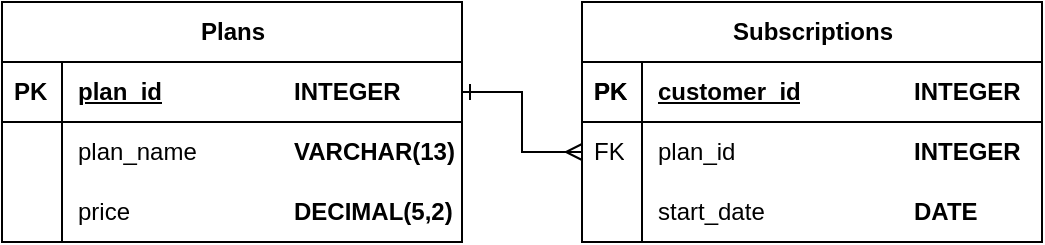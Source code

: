 <mxfile version="22.1.7" type="google">
  <diagram name="Página-1" id="TymgGsW29XWCMtCsAy5k">
    <mxGraphModel grid="1" page="1" gridSize="10" guides="1" tooltips="1" connect="1" arrows="1" fold="1" pageScale="1" pageWidth="827" pageHeight="1169" math="0" shadow="0">
      <root>
        <mxCell id="0" />
        <mxCell id="1" parent="0" />
        <mxCell id="Sk9jBVQQrTzFYBsmuePe-25" value="Plans" style="shape=table;startSize=30;container=1;collapsible=1;childLayout=tableLayout;fixedRows=1;rowLines=0;fontStyle=1;align=center;resizeLast=1;html=1;verticalAlign=middle;spacingLeft=4;spacingRight=4;fontFamily=Helvetica;fontSize=12;fontColor=default;fillColor=none;gradientColor=none;" vertex="1" parent="1">
          <mxGeometry x="80" y="280" width="230" height="120" as="geometry">
            <mxRectangle x="80" y="280" width="80" height="30" as="alternateBounds" />
          </mxGeometry>
        </mxCell>
        <mxCell id="Sk9jBVQQrTzFYBsmuePe-26" value="" style="shape=tableRow;horizontal=0;startSize=0;swimlaneHead=0;swimlaneBody=0;fillColor=none;collapsible=0;dropTarget=0;points=[[0,0.5],[1,0.5]];portConstraint=eastwest;top=0;left=0;right=0;bottom=1;align=left;verticalAlign=middle;spacingLeft=4;spacingRight=4;fontFamily=Helvetica;fontSize=12;fontColor=default;html=1;" vertex="1" parent="Sk9jBVQQrTzFYBsmuePe-25">
          <mxGeometry y="30" width="230" height="30" as="geometry" />
        </mxCell>
        <mxCell id="Sk9jBVQQrTzFYBsmuePe-27" value="PK" style="shape=partialRectangle;connectable=0;fillColor=none;top=0;left=0;bottom=0;right=0;fontStyle=1;overflow=hidden;whiteSpace=wrap;html=1;align=left;verticalAlign=middle;spacingLeft=4;spacingRight=4;fontFamily=Helvetica;fontSize=12;fontColor=default;" vertex="1" parent="Sk9jBVQQrTzFYBsmuePe-26">
          <mxGeometry width="30" height="30" as="geometry">
            <mxRectangle width="30" height="30" as="alternateBounds" />
          </mxGeometry>
        </mxCell>
        <mxCell id="Sk9jBVQQrTzFYBsmuePe-28" value="plan_id" style="shape=partialRectangle;connectable=0;fillColor=none;top=0;left=0;bottom=0;right=0;align=left;spacingLeft=6;fontStyle=5;overflow=hidden;whiteSpace=wrap;html=1;verticalAlign=middle;spacingRight=4;fontFamily=Helvetica;fontSize=12;fontColor=default;" vertex="1" parent="Sk9jBVQQrTzFYBsmuePe-26">
          <mxGeometry x="30" width="200" height="30" as="geometry">
            <mxRectangle width="200" height="30" as="alternateBounds" />
          </mxGeometry>
        </mxCell>
        <mxCell id="Sk9jBVQQrTzFYBsmuePe-29" value="" style="shape=tableRow;horizontal=0;startSize=0;swimlaneHead=0;swimlaneBody=0;fillColor=none;collapsible=0;dropTarget=0;points=[[0,0.5],[1,0.5]];portConstraint=eastwest;top=0;left=0;right=0;bottom=0;align=left;verticalAlign=middle;spacingLeft=4;spacingRight=4;fontFamily=Helvetica;fontSize=12;fontColor=default;html=1;" vertex="1" parent="Sk9jBVQQrTzFYBsmuePe-25">
          <mxGeometry y="60" width="230" height="30" as="geometry" />
        </mxCell>
        <mxCell id="Sk9jBVQQrTzFYBsmuePe-30" value="" style="shape=partialRectangle;connectable=0;fillColor=none;top=0;left=0;bottom=0;right=0;editable=1;overflow=hidden;whiteSpace=wrap;html=1;align=left;verticalAlign=middle;spacingLeft=4;spacingRight=4;fontFamily=Helvetica;fontSize=12;fontColor=default;" vertex="1" parent="Sk9jBVQQrTzFYBsmuePe-29">
          <mxGeometry width="30" height="30" as="geometry">
            <mxRectangle width="30" height="30" as="alternateBounds" />
          </mxGeometry>
        </mxCell>
        <mxCell id="Sk9jBVQQrTzFYBsmuePe-31" value="plan_name" style="shape=partialRectangle;connectable=0;fillColor=none;top=0;left=0;bottom=0;right=0;align=left;spacingLeft=6;overflow=hidden;whiteSpace=wrap;html=1;verticalAlign=middle;spacingRight=4;fontFamily=Helvetica;fontSize=12;fontColor=default;" vertex="1" parent="Sk9jBVQQrTzFYBsmuePe-29">
          <mxGeometry x="30" width="200" height="30" as="geometry">
            <mxRectangle width="200" height="30" as="alternateBounds" />
          </mxGeometry>
        </mxCell>
        <mxCell id="Sk9jBVQQrTzFYBsmuePe-32" value="" style="shape=tableRow;horizontal=0;startSize=0;swimlaneHead=0;swimlaneBody=0;fillColor=none;collapsible=0;dropTarget=0;points=[[0,0.5],[1,0.5]];portConstraint=eastwest;top=0;left=0;right=0;bottom=0;align=left;verticalAlign=middle;spacingLeft=4;spacingRight=4;fontFamily=Helvetica;fontSize=12;fontColor=default;html=1;" vertex="1" parent="Sk9jBVQQrTzFYBsmuePe-25">
          <mxGeometry y="90" width="230" height="30" as="geometry" />
        </mxCell>
        <mxCell id="Sk9jBVQQrTzFYBsmuePe-33" value="" style="shape=partialRectangle;connectable=0;fillColor=none;top=0;left=0;bottom=0;right=0;editable=1;overflow=hidden;whiteSpace=wrap;html=1;align=left;verticalAlign=middle;spacingLeft=4;spacingRight=4;fontFamily=Helvetica;fontSize=12;fontColor=default;" vertex="1" parent="Sk9jBVQQrTzFYBsmuePe-32">
          <mxGeometry width="30" height="30" as="geometry">
            <mxRectangle width="30" height="30" as="alternateBounds" />
          </mxGeometry>
        </mxCell>
        <mxCell id="Sk9jBVQQrTzFYBsmuePe-34" value="price" style="shape=partialRectangle;connectable=0;fillColor=none;top=0;left=0;bottom=0;right=0;align=left;spacingLeft=6;overflow=hidden;whiteSpace=wrap;html=1;verticalAlign=middle;spacingRight=4;fontFamily=Helvetica;fontSize=12;fontColor=default;" vertex="1" parent="Sk9jBVQQrTzFYBsmuePe-32">
          <mxGeometry x="30" width="200" height="30" as="geometry">
            <mxRectangle width="200" height="30" as="alternateBounds" />
          </mxGeometry>
        </mxCell>
        <mxCell id="Sk9jBVQQrTzFYBsmuePe-38" value="Subscriptions" style="shape=table;startSize=30;container=1;collapsible=1;childLayout=tableLayout;fixedRows=1;rowLines=0;fontStyle=1;align=center;resizeLast=1;html=1;verticalAlign=middle;spacingLeft=4;spacingRight=4;fontFamily=Helvetica;fontSize=12;fontColor=default;fillColor=none;gradientColor=none;" vertex="1" parent="1">
          <mxGeometry x="370" y="280" width="230" height="120" as="geometry" />
        </mxCell>
        <mxCell id="Sk9jBVQQrTzFYBsmuePe-39" value="" style="shape=tableRow;horizontal=0;startSize=0;swimlaneHead=0;swimlaneBody=0;fillColor=none;collapsible=0;dropTarget=0;points=[[0,0.5],[1,0.5]];portConstraint=eastwest;top=0;left=0;right=0;bottom=1;align=left;verticalAlign=middle;spacingLeft=4;spacingRight=4;fontFamily=Helvetica;fontSize=12;fontColor=default;html=1;" vertex="1" parent="Sk9jBVQQrTzFYBsmuePe-38">
          <mxGeometry y="30" width="230" height="30" as="geometry" />
        </mxCell>
        <mxCell id="Sk9jBVQQrTzFYBsmuePe-40" value="PK" style="shape=partialRectangle;connectable=0;fillColor=none;top=0;left=0;bottom=0;right=0;fontStyle=1;overflow=hidden;whiteSpace=wrap;html=1;align=left;verticalAlign=middle;spacingLeft=4;spacingRight=4;fontFamily=Helvetica;fontSize=12;fontColor=default;" vertex="1" parent="Sk9jBVQQrTzFYBsmuePe-39">
          <mxGeometry width="30" height="30" as="geometry">
            <mxRectangle width="30" height="30" as="alternateBounds" />
          </mxGeometry>
        </mxCell>
        <mxCell id="Sk9jBVQQrTzFYBsmuePe-41" value="customer_id" style="shape=partialRectangle;connectable=0;fillColor=none;top=0;left=0;bottom=0;right=0;align=left;spacingLeft=6;fontStyle=5;overflow=hidden;whiteSpace=wrap;html=1;verticalAlign=middle;spacingRight=4;fontFamily=Helvetica;fontSize=12;fontColor=default;" vertex="1" parent="Sk9jBVQQrTzFYBsmuePe-39">
          <mxGeometry x="30" width="200" height="30" as="geometry">
            <mxRectangle width="200" height="30" as="alternateBounds" />
          </mxGeometry>
        </mxCell>
        <mxCell id="Sk9jBVQQrTzFYBsmuePe-42" value="" style="shape=tableRow;horizontal=0;startSize=0;swimlaneHead=0;swimlaneBody=0;fillColor=none;collapsible=0;dropTarget=0;points=[[0,0.5],[1,0.5]];portConstraint=eastwest;top=0;left=0;right=0;bottom=0;align=left;verticalAlign=middle;spacingLeft=4;spacingRight=4;fontFamily=Helvetica;fontSize=12;fontColor=default;html=1;" vertex="1" parent="Sk9jBVQQrTzFYBsmuePe-38">
          <mxGeometry y="60" width="230" height="30" as="geometry" />
        </mxCell>
        <mxCell id="Sk9jBVQQrTzFYBsmuePe-43" value="FK" style="shape=partialRectangle;connectable=0;fillColor=none;top=0;left=0;bottom=0;right=0;editable=1;overflow=hidden;whiteSpace=wrap;html=1;align=left;verticalAlign=middle;spacingLeft=4;spacingRight=4;fontFamily=Helvetica;fontSize=12;fontColor=default;" vertex="1" parent="Sk9jBVQQrTzFYBsmuePe-42">
          <mxGeometry width="30" height="30" as="geometry">
            <mxRectangle width="30" height="30" as="alternateBounds" />
          </mxGeometry>
        </mxCell>
        <mxCell id="Sk9jBVQQrTzFYBsmuePe-44" value="plan_id" style="shape=partialRectangle;connectable=0;fillColor=none;top=0;left=0;bottom=0;right=0;align=left;spacingLeft=6;overflow=hidden;whiteSpace=wrap;html=1;verticalAlign=middle;spacingRight=4;fontFamily=Helvetica;fontSize=12;fontColor=default;" vertex="1" parent="Sk9jBVQQrTzFYBsmuePe-42">
          <mxGeometry x="30" width="200" height="30" as="geometry">
            <mxRectangle width="200" height="30" as="alternateBounds" />
          </mxGeometry>
        </mxCell>
        <mxCell id="Sk9jBVQQrTzFYBsmuePe-45" value="" style="shape=tableRow;horizontal=0;startSize=0;swimlaneHead=0;swimlaneBody=0;fillColor=none;collapsible=0;dropTarget=0;points=[[0,0.5],[1,0.5]];portConstraint=eastwest;top=0;left=0;right=0;bottom=0;align=left;verticalAlign=middle;spacingLeft=4;spacingRight=4;fontFamily=Helvetica;fontSize=12;fontColor=default;html=1;" vertex="1" parent="Sk9jBVQQrTzFYBsmuePe-38">
          <mxGeometry y="90" width="230" height="30" as="geometry" />
        </mxCell>
        <mxCell id="Sk9jBVQQrTzFYBsmuePe-46" value="" style="shape=partialRectangle;connectable=0;fillColor=none;top=0;left=0;bottom=0;right=0;editable=1;overflow=hidden;whiteSpace=wrap;html=1;align=left;verticalAlign=middle;spacingLeft=4;spacingRight=4;fontFamily=Helvetica;fontSize=12;fontColor=default;" vertex="1" parent="Sk9jBVQQrTzFYBsmuePe-45">
          <mxGeometry width="30" height="30" as="geometry">
            <mxRectangle width="30" height="30" as="alternateBounds" />
          </mxGeometry>
        </mxCell>
        <mxCell id="Sk9jBVQQrTzFYBsmuePe-47" value="start_date" style="shape=partialRectangle;connectable=0;fillColor=none;top=0;left=0;bottom=0;right=0;align=left;spacingLeft=6;overflow=hidden;whiteSpace=wrap;html=1;verticalAlign=middle;spacingRight=4;fontFamily=Helvetica;fontSize=12;fontColor=default;" vertex="1" parent="Sk9jBVQQrTzFYBsmuePe-45">
          <mxGeometry x="30" width="200" height="30" as="geometry">
            <mxRectangle width="200" height="30" as="alternateBounds" />
          </mxGeometry>
        </mxCell>
        <mxCell id="Sk9jBVQQrTzFYBsmuePe-51" style="rounded=0;orthogonalLoop=1;jettySize=auto;html=1;exitX=1;exitY=0.5;exitDx=0;exitDy=0;entryX=0;entryY=0.5;entryDx=0;entryDy=0;fontFamily=Helvetica;fontSize=12;fontColor=default;edgeStyle=orthogonalEdgeStyle;endArrow=ERmany;endFill=0;startArrow=ERone;startFill=0;" edge="1" parent="1" source="Sk9jBVQQrTzFYBsmuePe-26" target="Sk9jBVQQrTzFYBsmuePe-42">
          <mxGeometry relative="1" as="geometry" />
        </mxCell>
        <mxCell id="Sk9jBVQQrTzFYBsmuePe-52" value="PK" style="shape=partialRectangle;connectable=0;fillColor=none;top=0;left=0;bottom=0;right=0;fontStyle=1;overflow=hidden;whiteSpace=wrap;html=1;align=left;verticalAlign=middle;spacingLeft=4;spacingRight=4;fontFamily=Helvetica;fontSize=12;fontColor=default;" vertex="1" parent="1">
          <mxGeometry x="370" y="310" width="30" height="30" as="geometry">
            <mxRectangle width="30" height="30" as="alternateBounds" />
          </mxGeometry>
        </mxCell>
        <mxCell id="Sk9jBVQQrTzFYBsmuePe-53" value="INTEGER" style="shape=partialRectangle;connectable=0;fillColor=none;top=0;left=0;bottom=0;right=0;fontStyle=1;overflow=hidden;whiteSpace=wrap;html=1;align=left;verticalAlign=middle;spacingLeft=4;spacingRight=4;fontFamily=Helvetica;fontSize=12;fontColor=default;" vertex="1" parent="1">
          <mxGeometry x="530" y="310" width="70" height="30" as="geometry">
            <mxRectangle width="30" height="30" as="alternateBounds" />
          </mxGeometry>
        </mxCell>
        <mxCell id="Sk9jBVQQrTzFYBsmuePe-54" value="INTEGER" style="shape=partialRectangle;connectable=0;fillColor=none;top=0;left=0;bottom=0;right=0;fontStyle=1;overflow=hidden;whiteSpace=wrap;html=1;align=left;verticalAlign=middle;spacingLeft=4;spacingRight=4;fontFamily=Helvetica;fontSize=12;fontColor=default;" vertex="1" parent="1">
          <mxGeometry x="530" y="340" width="70" height="30" as="geometry">
            <mxRectangle width="30" height="30" as="alternateBounds" />
          </mxGeometry>
        </mxCell>
        <mxCell id="Sk9jBVQQrTzFYBsmuePe-55" value="DATE" style="shape=partialRectangle;connectable=0;fillColor=none;top=0;left=0;bottom=0;right=0;fontStyle=1;overflow=hidden;whiteSpace=wrap;html=1;align=left;verticalAlign=middle;spacingLeft=4;spacingRight=4;fontFamily=Helvetica;fontSize=12;fontColor=default;" vertex="1" parent="1">
          <mxGeometry x="530" y="370" width="70" height="30" as="geometry">
            <mxRectangle width="30" height="30" as="alternateBounds" />
          </mxGeometry>
        </mxCell>
        <mxCell id="Sk9jBVQQrTzFYBsmuePe-56" value="INTEGER" style="shape=partialRectangle;connectable=0;fillColor=none;top=0;left=0;bottom=0;right=0;fontStyle=1;overflow=hidden;whiteSpace=wrap;html=1;align=left;verticalAlign=middle;spacingLeft=4;spacingRight=4;fontFamily=Helvetica;fontSize=12;fontColor=default;" vertex="1" parent="1">
          <mxGeometry x="220" y="310" width="90" height="30" as="geometry">
            <mxRectangle width="30" height="30" as="alternateBounds" />
          </mxGeometry>
        </mxCell>
        <mxCell id="Sk9jBVQQrTzFYBsmuePe-57" value="VARCHAR(13)" style="shape=partialRectangle;connectable=0;fillColor=none;top=0;left=0;bottom=0;right=0;fontStyle=1;overflow=hidden;whiteSpace=wrap;html=1;align=left;verticalAlign=middle;spacingLeft=4;spacingRight=4;fontFamily=Helvetica;fontSize=12;fontColor=default;" vertex="1" parent="1">
          <mxGeometry x="220" y="340" width="90" height="30" as="geometry">
            <mxRectangle width="30" height="30" as="alternateBounds" />
          </mxGeometry>
        </mxCell>
        <mxCell id="Sk9jBVQQrTzFYBsmuePe-58" value="DECIMAL(5,2)" style="shape=partialRectangle;connectable=0;fillColor=none;top=0;left=0;bottom=0;right=0;fontStyle=1;overflow=hidden;whiteSpace=wrap;html=1;align=left;verticalAlign=middle;spacingLeft=4;spacingRight=4;fontFamily=Helvetica;fontSize=12;fontColor=default;" vertex="1" parent="1">
          <mxGeometry x="220" y="370" width="90" height="30" as="geometry">
            <mxRectangle width="30" height="30" as="alternateBounds" />
          </mxGeometry>
        </mxCell>
      </root>
    </mxGraphModel>
  </diagram>
</mxfile>
